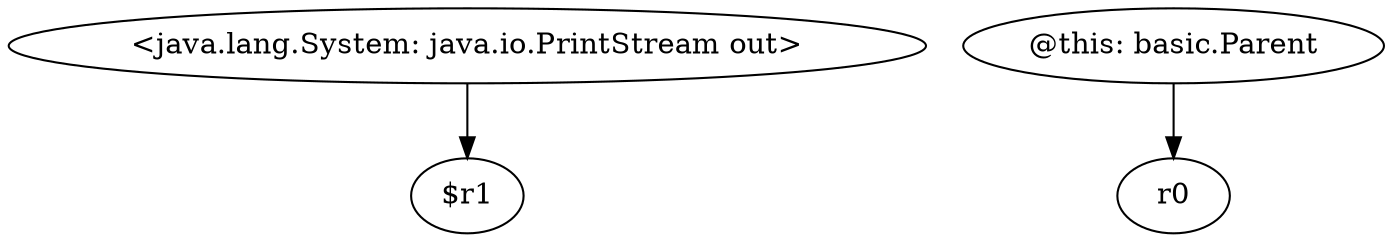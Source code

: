 digraph g {
0[label="<java.lang.System: java.io.PrintStream out>"]
1[label="$r1"]
0->1[label=""]
2[label="@this: basic.Parent"]
3[label="r0"]
2->3[label=""]
}